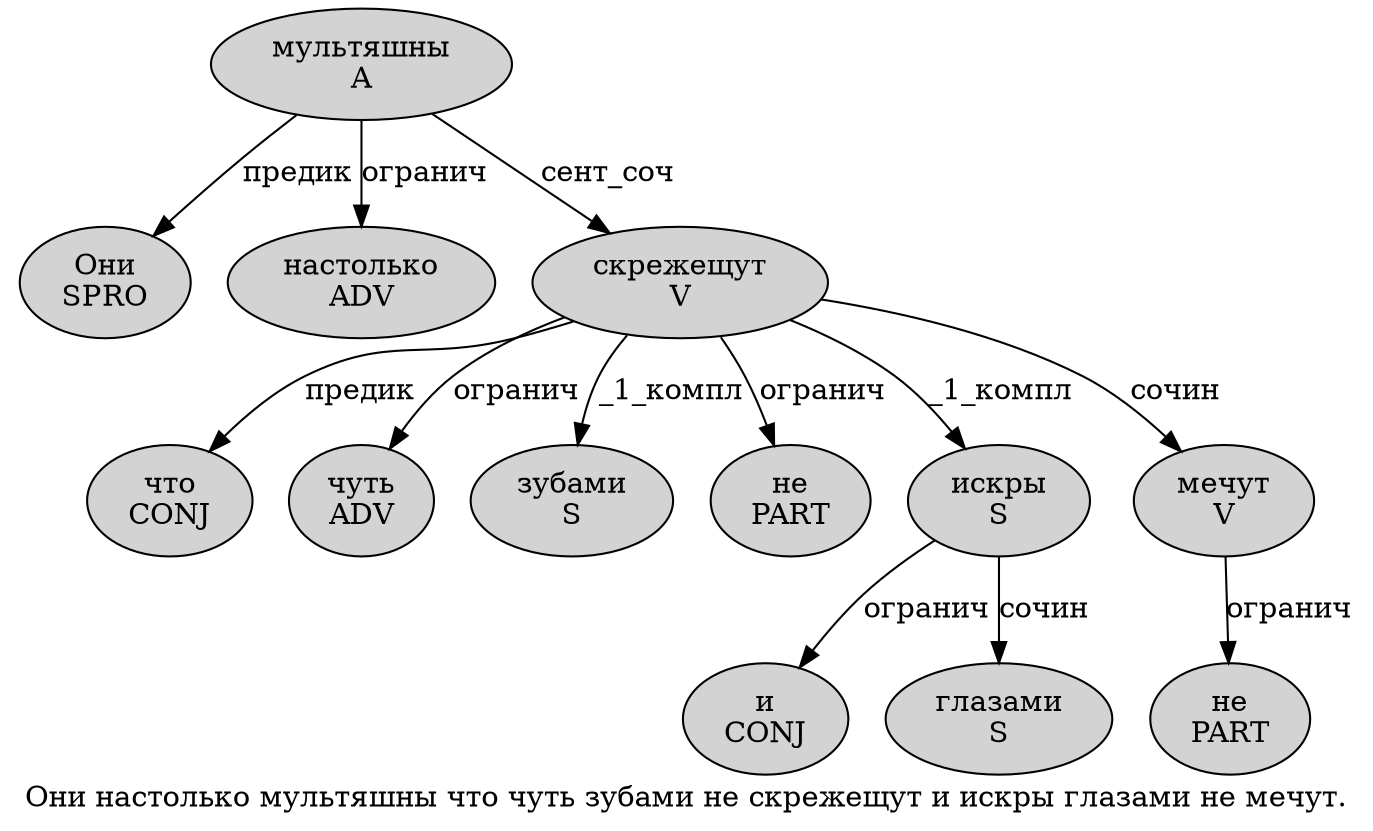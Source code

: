 digraph SENTENCE_3258 {
	graph [label="Они настолько мультяшны что чуть зубами не скрежещут и искры глазами не мечут."]
	node [style=filled]
		0 [label="Они
SPRO" color="" fillcolor=lightgray penwidth=1 shape=ellipse]
		1 [label="настолько
ADV" color="" fillcolor=lightgray penwidth=1 shape=ellipse]
		2 [label="мультяшны
A" color="" fillcolor=lightgray penwidth=1 shape=ellipse]
		3 [label="что
CONJ" color="" fillcolor=lightgray penwidth=1 shape=ellipse]
		4 [label="чуть
ADV" color="" fillcolor=lightgray penwidth=1 shape=ellipse]
		5 [label="зубами
S" color="" fillcolor=lightgray penwidth=1 shape=ellipse]
		6 [label="не
PART" color="" fillcolor=lightgray penwidth=1 shape=ellipse]
		7 [label="скрежещут
V" color="" fillcolor=lightgray penwidth=1 shape=ellipse]
		8 [label="и
CONJ" color="" fillcolor=lightgray penwidth=1 shape=ellipse]
		9 [label="искры
S" color="" fillcolor=lightgray penwidth=1 shape=ellipse]
		10 [label="глазами
S" color="" fillcolor=lightgray penwidth=1 shape=ellipse]
		11 [label="не
PART" color="" fillcolor=lightgray penwidth=1 shape=ellipse]
		12 [label="мечут
V" color="" fillcolor=lightgray penwidth=1 shape=ellipse]
			2 -> 0 [label="предик"]
			2 -> 1 [label="огранич"]
			2 -> 7 [label="сент_соч"]
			9 -> 8 [label="огранич"]
			9 -> 10 [label="сочин"]
			7 -> 3 [label="предик"]
			7 -> 4 [label="огранич"]
			7 -> 5 [label="_1_компл"]
			7 -> 6 [label="огранич"]
			7 -> 9 [label="_1_компл"]
			7 -> 12 [label="сочин"]
			12 -> 11 [label="огранич"]
}